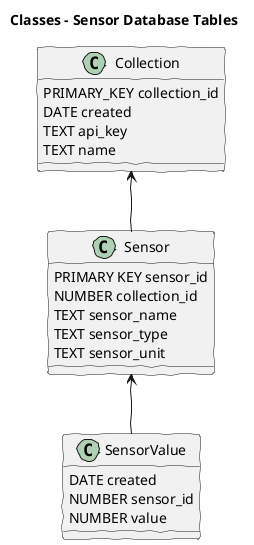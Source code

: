 @startuml

title Classes - Sensor Database Tables

skinparam handwritten true

class Collection {
  PRIMARY_KEY collection_id
  DATE created
  TEXT api_key
  TEXT name
  }
  
class Sensor {
  PRIMARY KEY sensor_id
  NUMBER collection_id
  TEXT sensor_name
  TEXT sensor_type
  TEXT sensor_unit
  }
  
class SensorValue {
  DATE created
  NUMBER sensor_id
  NUMBER value
}

Collection <-- Sensor
Sensor <-- SensorValue

@enduml

